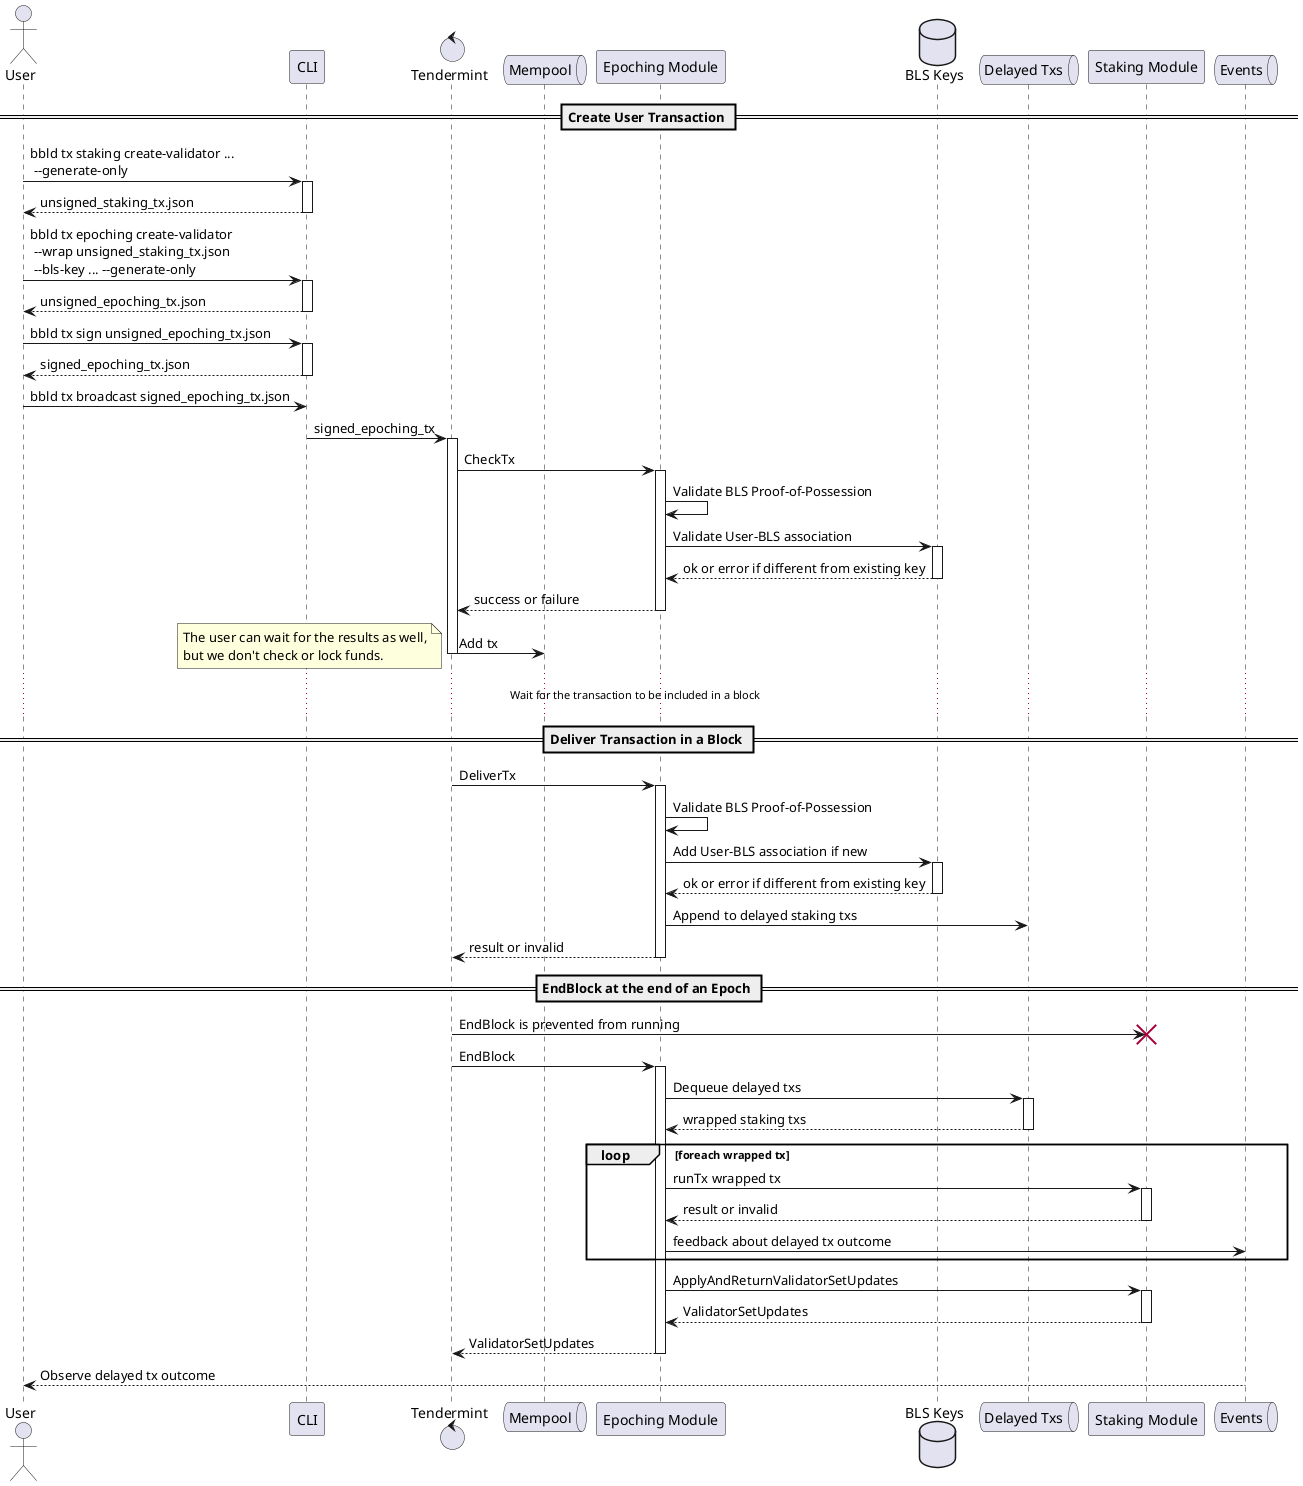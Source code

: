 @startuml Validator Registration
actor       User
participant CLI
control     Tendermint
queue       Mempool
participant "Epoching Module" as epoching
database    "BLS Keys"        as blskeys
queue       "Delayed Txs"     as delayedtxs
participant "Staking Module"  as staking
queue       Events

== Create User Transaction ==

User -> CLI ++ : bbld tx staking create-validator ... \n --generate-only
return unsigned_staking_tx.json
User -> CLI ++ : bbld tx epoching create-validator \n ~--wrap unsigned_staking_tx.json \n ~--bls-key ... --generate-only
return unsigned_epoching_tx.json
User -> CLI ++ : bbld tx sign unsigned_epoching_tx.json
return signed_epoching_tx.json
User -> CLI : bbld tx broadcast signed_epoching_tx.json

CLI -> Tendermint ++ : signed_epoching_tx
Tendermint -> epoching ++ : CheckTx
epoching -> epoching : Validate BLS Proof-of-Possession
epoching -> blskeys ++ : Validate User-BLS association
return ok or error if different from existing key
return success or failure
Tendermint -> Mempool : Add tx
deactivate Tendermint
note left
  The user can wait for the results as well,
  but we don't check or lock funds.
end note

... Wait for the transaction to be included in a block ...

== Deliver Transaction in a Block ==

Tendermint -> epoching ++ : DeliverTx
epoching -> epoching : Validate BLS Proof-of-Possession
epoching -> blskeys ++ : Add User-BLS association if new
return ok or error if different from existing key
epoching -> delayedtxs : Append to delayed staking txs
return result or invalid

== EndBlock at the end of an Epoch ==

Tendermint -> staking !! : EndBlock is prevented from running
Tendermint -> epoching ++ : EndBlock
epoching -> delayedtxs ++ : Dequeue delayed txs
return wrapped staking txs
loop foreach wrapped tx
  epoching -> staking ++ : runTx wrapped tx
  return result or invalid
  epoching -> Events : feedback about delayed tx outcome
end
epoching -> staking ++ : ApplyAndReturnValidatorSetUpdates
return ValidatorSetUpdates
return ValidatorSetUpdates

Events --> User : Observe delayed tx outcome

@enduml
